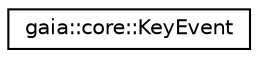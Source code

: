 digraph G
{
  edge [fontname="Helvetica",fontsize="10",labelfontname="Helvetica",labelfontsize="10"];
  node [fontname="Helvetica",fontsize="10",shape=record];
  rankdir=LR;
  Node1 [label="gaia::core::KeyEvent",height=0.2,width=0.4,color="black", fillcolor="white", style="filled",URL="$db/d43/classgaia_1_1core_1_1_key_event.html",tooltip="Used to report key and button events."];
}
